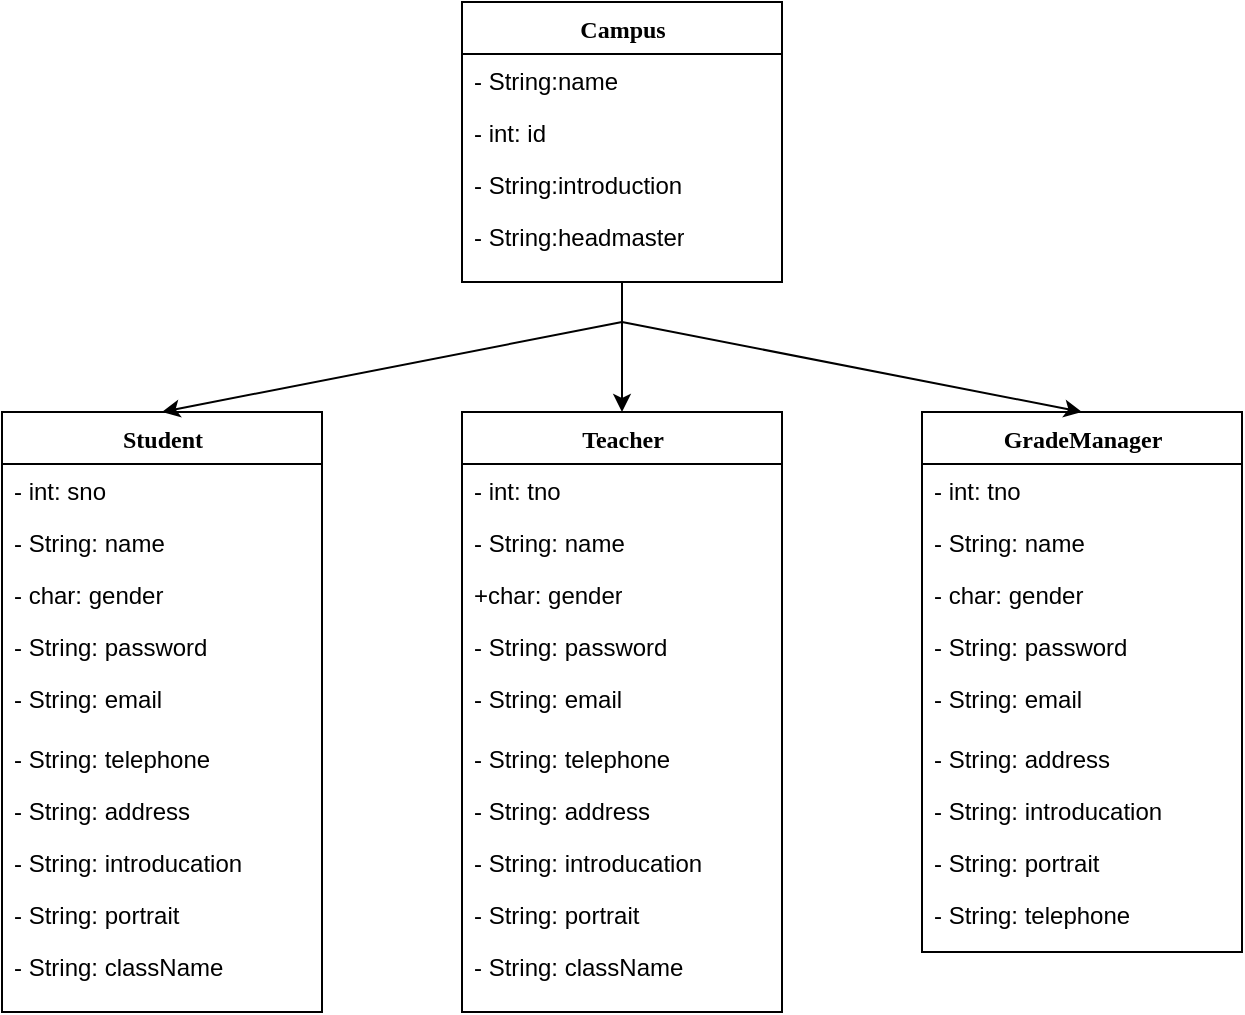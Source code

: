 <mxfile version="17.4.6" type="github">
  <diagram name="Page-1" id="9f46799a-70d6-7492-0946-bef42562c5a5">
    <mxGraphModel dx="1147" dy="1479" grid="1" gridSize="10" guides="1" tooltips="1" connect="1" arrows="1" fold="1" page="1" pageScale="1" pageWidth="1100" pageHeight="850" background="none" math="0" shadow="0">
      <root>
        <mxCell id="0" />
        <mxCell id="1" parent="0" />
        <mxCell id="78961159f06e98e8-17" value="Student" style="swimlane;html=1;fontStyle=1;align=center;verticalAlign=top;childLayout=stackLayout;horizontal=1;startSize=26;horizontalStack=0;resizeParent=1;resizeLast=0;collapsible=1;marginBottom=0;swimlaneFillColor=#ffffff;rounded=0;shadow=0;comic=0;labelBackgroundColor=none;strokeWidth=1;fillColor=none;fontFamily=Verdana;fontSize=12" parent="1" vertex="1">
          <mxGeometry x="230" y="125" width="160" height="300" as="geometry" />
        </mxCell>
        <mxCell id="78961159f06e98e8-21" value="- int: sno" style="text;html=1;strokeColor=none;fillColor=none;align=left;verticalAlign=top;spacingLeft=4;spacingRight=4;whiteSpace=wrap;overflow=hidden;rotatable=0;points=[[0,0.5],[1,0.5]];portConstraint=eastwest;" parent="78961159f06e98e8-17" vertex="1">
          <mxGeometry y="26" width="160" height="26" as="geometry" />
        </mxCell>
        <mxCell id="78961159f06e98e8-23" value="- String: name" style="text;html=1;strokeColor=none;fillColor=none;align=left;verticalAlign=top;spacingLeft=4;spacingRight=4;whiteSpace=wrap;overflow=hidden;rotatable=0;points=[[0,0.5],[1,0.5]];portConstraint=eastwest;" parent="78961159f06e98e8-17" vertex="1">
          <mxGeometry y="52" width="160" height="26" as="geometry" />
        </mxCell>
        <mxCell id="78961159f06e98e8-25" value="- char: gender" style="text;html=1;strokeColor=none;fillColor=none;align=left;verticalAlign=top;spacingLeft=4;spacingRight=4;whiteSpace=wrap;overflow=hidden;rotatable=0;points=[[0,0.5],[1,0.5]];portConstraint=eastwest;" parent="78961159f06e98e8-17" vertex="1">
          <mxGeometry y="78" width="160" height="26" as="geometry" />
        </mxCell>
        <mxCell id="78961159f06e98e8-26" value="- String: password" style="text;html=1;strokeColor=none;fillColor=none;align=left;verticalAlign=top;spacingLeft=4;spacingRight=4;whiteSpace=wrap;overflow=hidden;rotatable=0;points=[[0,0.5],[1,0.5]];portConstraint=eastwest;" parent="78961159f06e98e8-17" vertex="1">
          <mxGeometry y="104" width="160" height="26" as="geometry" />
        </mxCell>
        <mxCell id="78961159f06e98e8-24" value="- String: email" style="text;html=1;strokeColor=none;fillColor=none;align=left;verticalAlign=top;spacingLeft=4;spacingRight=4;whiteSpace=wrap;overflow=hidden;rotatable=0;points=[[0,0.5],[1,0.5]];portConstraint=eastwest;" parent="78961159f06e98e8-17" vertex="1">
          <mxGeometry y="130" width="160" height="30" as="geometry" />
        </mxCell>
        <mxCell id="78961159f06e98e8-20" value="- String: telephone" style="text;html=1;strokeColor=none;fillColor=none;align=left;verticalAlign=top;spacingLeft=4;spacingRight=4;whiteSpace=wrap;overflow=hidden;rotatable=0;points=[[0,0.5],[1,0.5]];portConstraint=eastwest;" parent="78961159f06e98e8-17" vertex="1">
          <mxGeometry y="160" width="160" height="26" as="geometry" />
        </mxCell>
        <mxCell id="78961159f06e98e8-27" value="- String: address" style="text;html=1;strokeColor=none;fillColor=none;align=left;verticalAlign=top;spacingLeft=4;spacingRight=4;whiteSpace=wrap;overflow=hidden;rotatable=0;points=[[0,0.5],[1,0.5]];portConstraint=eastwest;" parent="78961159f06e98e8-17" vertex="1">
          <mxGeometry y="186" width="160" height="26" as="geometry" />
        </mxCell>
        <mxCell id="sjLYR4XB4es4YfV4OW-k-2" value="- String: introducation" style="text;html=1;strokeColor=none;fillColor=none;align=left;verticalAlign=top;spacingLeft=4;spacingRight=4;whiteSpace=wrap;overflow=hidden;rotatable=0;points=[[0,0.5],[1,0.5]];portConstraint=eastwest;" vertex="1" parent="78961159f06e98e8-17">
          <mxGeometry y="212" width="160" height="26" as="geometry" />
        </mxCell>
        <mxCell id="sjLYR4XB4es4YfV4OW-k-3" value="- String: portrait" style="text;html=1;strokeColor=none;fillColor=none;align=left;verticalAlign=top;spacingLeft=4;spacingRight=4;whiteSpace=wrap;overflow=hidden;rotatable=0;points=[[0,0.5],[1,0.5]];portConstraint=eastwest;" vertex="1" parent="78961159f06e98e8-17">
          <mxGeometry y="238" width="160" height="26" as="geometry" />
        </mxCell>
        <mxCell id="sjLYR4XB4es4YfV4OW-k-4" value="- String: className" style="text;html=1;strokeColor=none;fillColor=none;align=left;verticalAlign=top;spacingLeft=4;spacingRight=4;whiteSpace=wrap;overflow=hidden;rotatable=0;points=[[0,0.5],[1,0.5]];portConstraint=eastwest;" vertex="1" parent="78961159f06e98e8-17">
          <mxGeometry y="264" width="160" height="26" as="geometry" />
        </mxCell>
        <mxCell id="78961159f06e98e8-43" value="GradeManager" style="swimlane;html=1;fontStyle=1;align=center;verticalAlign=top;childLayout=stackLayout;horizontal=1;startSize=26;horizontalStack=0;resizeParent=1;resizeLast=0;collapsible=1;marginBottom=0;swimlaneFillColor=#ffffff;rounded=0;shadow=0;comic=0;labelBackgroundColor=none;strokeWidth=1;fillColor=none;fontFamily=Verdana;fontSize=12" parent="1" vertex="1">
          <mxGeometry x="690" y="125" width="160" height="270" as="geometry">
            <mxRectangle x="670" y="125" width="130" height="26" as="alternateBounds" />
          </mxGeometry>
        </mxCell>
        <mxCell id="sjLYR4XB4es4YfV4OW-k-27" value="- int: tno" style="text;html=1;strokeColor=none;fillColor=none;align=left;verticalAlign=top;spacingLeft=4;spacingRight=4;whiteSpace=wrap;overflow=hidden;rotatable=0;points=[[0,0.5],[1,0.5]];portConstraint=eastwest;" vertex="1" parent="78961159f06e98e8-43">
          <mxGeometry y="26" width="160" height="26" as="geometry" />
        </mxCell>
        <mxCell id="sjLYR4XB4es4YfV4OW-k-26" value="- String: name" style="text;html=1;strokeColor=none;fillColor=none;align=left;verticalAlign=top;spacingLeft=4;spacingRight=4;whiteSpace=wrap;overflow=hidden;rotatable=0;points=[[0,0.5],[1,0.5]];portConstraint=eastwest;" vertex="1" parent="78961159f06e98e8-43">
          <mxGeometry y="52" width="160" height="26" as="geometry" />
        </mxCell>
        <mxCell id="sjLYR4XB4es4YfV4OW-k-28" value="- char: gender" style="text;html=1;strokeColor=none;fillColor=none;align=left;verticalAlign=top;spacingLeft=4;spacingRight=4;whiteSpace=wrap;overflow=hidden;rotatable=0;points=[[0,0.5],[1,0.5]];portConstraint=eastwest;" vertex="1" parent="78961159f06e98e8-43">
          <mxGeometry y="78" width="160" height="26" as="geometry" />
        </mxCell>
        <mxCell id="sjLYR4XB4es4YfV4OW-k-29" value="- String: password" style="text;html=1;strokeColor=none;fillColor=none;align=left;verticalAlign=top;spacingLeft=4;spacingRight=4;whiteSpace=wrap;overflow=hidden;rotatable=0;points=[[0,0.5],[1,0.5]];portConstraint=eastwest;" vertex="1" parent="78961159f06e98e8-43">
          <mxGeometry y="104" width="160" height="26" as="geometry" />
        </mxCell>
        <mxCell id="sjLYR4XB4es4YfV4OW-k-30" value="- String: email" style="text;html=1;strokeColor=none;fillColor=none;align=left;verticalAlign=top;spacingLeft=4;spacingRight=4;whiteSpace=wrap;overflow=hidden;rotatable=0;points=[[0,0.5],[1,0.5]];portConstraint=eastwest;" vertex="1" parent="78961159f06e98e8-43">
          <mxGeometry y="130" width="160" height="30" as="geometry" />
        </mxCell>
        <mxCell id="sjLYR4XB4es4YfV4OW-k-32" value="- String: address" style="text;html=1;strokeColor=none;fillColor=none;align=left;verticalAlign=top;spacingLeft=4;spacingRight=4;whiteSpace=wrap;overflow=hidden;rotatable=0;points=[[0,0.5],[1,0.5]];portConstraint=eastwest;" vertex="1" parent="78961159f06e98e8-43">
          <mxGeometry y="160" width="160" height="26" as="geometry" />
        </mxCell>
        <mxCell id="sjLYR4XB4es4YfV4OW-k-33" value="- String: introducation" style="text;html=1;strokeColor=none;fillColor=none;align=left;verticalAlign=top;spacingLeft=4;spacingRight=4;whiteSpace=wrap;overflow=hidden;rotatable=0;points=[[0,0.5],[1,0.5]];portConstraint=eastwest;" vertex="1" parent="78961159f06e98e8-43">
          <mxGeometry y="186" width="160" height="26" as="geometry" />
        </mxCell>
        <mxCell id="sjLYR4XB4es4YfV4OW-k-34" value="- String: portrait" style="text;html=1;strokeColor=none;fillColor=none;align=left;verticalAlign=top;spacingLeft=4;spacingRight=4;whiteSpace=wrap;overflow=hidden;rotatable=0;points=[[0,0.5],[1,0.5]];portConstraint=eastwest;" vertex="1" parent="78961159f06e98e8-43">
          <mxGeometry y="212" width="160" height="26" as="geometry" />
        </mxCell>
        <mxCell id="sjLYR4XB4es4YfV4OW-k-31" value="- String: telephone" style="text;html=1;strokeColor=none;fillColor=none;align=left;verticalAlign=top;spacingLeft=4;spacingRight=4;whiteSpace=wrap;overflow=hidden;rotatable=0;points=[[0,0.5],[1,0.5]];portConstraint=eastwest;" vertex="1" parent="78961159f06e98e8-43">
          <mxGeometry y="238" width="160" height="28" as="geometry" />
        </mxCell>
        <mxCell id="sjLYR4XB4es4YfV4OW-k-6" value="Campus" style="swimlane;html=1;fontStyle=1;align=center;verticalAlign=top;childLayout=stackLayout;horizontal=1;startSize=26;horizontalStack=0;resizeParent=1;resizeLast=0;collapsible=1;marginBottom=0;swimlaneFillColor=#ffffff;rounded=0;shadow=0;comic=0;labelBackgroundColor=none;strokeWidth=1;fillColor=none;fontFamily=Verdana;fontSize=12" vertex="1" parent="1">
          <mxGeometry x="460" y="-80" width="160" height="140" as="geometry" />
        </mxCell>
        <mxCell id="sjLYR4XB4es4YfV4OW-k-7" value="- String:name" style="text;html=1;strokeColor=none;fillColor=none;align=left;verticalAlign=top;spacingLeft=4;spacingRight=4;whiteSpace=wrap;overflow=hidden;rotatable=0;points=[[0,0.5],[1,0.5]];portConstraint=eastwest;" vertex="1" parent="sjLYR4XB4es4YfV4OW-k-6">
          <mxGeometry y="26" width="160" height="26" as="geometry" />
        </mxCell>
        <mxCell id="sjLYR4XB4es4YfV4OW-k-8" value="- int: id" style="text;html=1;strokeColor=none;fillColor=none;align=left;verticalAlign=top;spacingLeft=4;spacingRight=4;whiteSpace=wrap;overflow=hidden;rotatable=0;points=[[0,0.5],[1,0.5]];portConstraint=eastwest;" vertex="1" parent="sjLYR4XB4es4YfV4OW-k-6">
          <mxGeometry y="52" width="160" height="26" as="geometry" />
        </mxCell>
        <mxCell id="sjLYR4XB4es4YfV4OW-k-9" value="- String:introduction" style="text;html=1;strokeColor=none;fillColor=none;align=left;verticalAlign=top;spacingLeft=4;spacingRight=4;whiteSpace=wrap;overflow=hidden;rotatable=0;points=[[0,0.5],[1,0.5]];portConstraint=eastwest;" vertex="1" parent="sjLYR4XB4es4YfV4OW-k-6">
          <mxGeometry y="78" width="160" height="26" as="geometry" />
        </mxCell>
        <mxCell id="sjLYR4XB4es4YfV4OW-k-10" value="- String:headmaster" style="text;html=1;strokeColor=none;fillColor=none;align=left;verticalAlign=top;spacingLeft=4;spacingRight=4;whiteSpace=wrap;overflow=hidden;rotatable=0;points=[[0,0.5],[1,0.5]];portConstraint=eastwest;" vertex="1" parent="sjLYR4XB4es4YfV4OW-k-6">
          <mxGeometry y="104" width="160" height="26" as="geometry" />
        </mxCell>
        <mxCell id="sjLYR4XB4es4YfV4OW-k-14" value="Teacher" style="swimlane;html=1;fontStyle=1;align=center;verticalAlign=top;childLayout=stackLayout;horizontal=1;startSize=26;horizontalStack=0;resizeParent=1;resizeLast=0;collapsible=1;marginBottom=0;swimlaneFillColor=#ffffff;rounded=0;shadow=0;comic=0;labelBackgroundColor=none;strokeWidth=1;fillColor=none;fontFamily=Verdana;fontSize=12" vertex="1" parent="1">
          <mxGeometry x="460" y="125" width="160" height="300" as="geometry" />
        </mxCell>
        <mxCell id="sjLYR4XB4es4YfV4OW-k-15" value="- int: tno" style="text;html=1;strokeColor=none;fillColor=none;align=left;verticalAlign=top;spacingLeft=4;spacingRight=4;whiteSpace=wrap;overflow=hidden;rotatable=0;points=[[0,0.5],[1,0.5]];portConstraint=eastwest;" vertex="1" parent="sjLYR4XB4es4YfV4OW-k-14">
          <mxGeometry y="26" width="160" height="26" as="geometry" />
        </mxCell>
        <mxCell id="sjLYR4XB4es4YfV4OW-k-16" value="- String: name" style="text;html=1;strokeColor=none;fillColor=none;align=left;verticalAlign=top;spacingLeft=4;spacingRight=4;whiteSpace=wrap;overflow=hidden;rotatable=0;points=[[0,0.5],[1,0.5]];portConstraint=eastwest;" vertex="1" parent="sjLYR4XB4es4YfV4OW-k-14">
          <mxGeometry y="52" width="160" height="26" as="geometry" />
        </mxCell>
        <mxCell id="sjLYR4XB4es4YfV4OW-k-17" value="+char: gender" style="text;html=1;strokeColor=none;fillColor=none;align=left;verticalAlign=top;spacingLeft=4;spacingRight=4;whiteSpace=wrap;overflow=hidden;rotatable=0;points=[[0,0.5],[1,0.5]];portConstraint=eastwest;" vertex="1" parent="sjLYR4XB4es4YfV4OW-k-14">
          <mxGeometry y="78" width="160" height="26" as="geometry" />
        </mxCell>
        <mxCell id="sjLYR4XB4es4YfV4OW-k-18" value="- String: password" style="text;html=1;strokeColor=none;fillColor=none;align=left;verticalAlign=top;spacingLeft=4;spacingRight=4;whiteSpace=wrap;overflow=hidden;rotatable=0;points=[[0,0.5],[1,0.5]];portConstraint=eastwest;" vertex="1" parent="sjLYR4XB4es4YfV4OW-k-14">
          <mxGeometry y="104" width="160" height="26" as="geometry" />
        </mxCell>
        <mxCell id="sjLYR4XB4es4YfV4OW-k-19" value="- String: email" style="text;html=1;strokeColor=none;fillColor=none;align=left;verticalAlign=top;spacingLeft=4;spacingRight=4;whiteSpace=wrap;overflow=hidden;rotatable=0;points=[[0,0.5],[1,0.5]];portConstraint=eastwest;" vertex="1" parent="sjLYR4XB4es4YfV4OW-k-14">
          <mxGeometry y="130" width="160" height="30" as="geometry" />
        </mxCell>
        <mxCell id="sjLYR4XB4es4YfV4OW-k-20" value="- String: telephone" style="text;html=1;strokeColor=none;fillColor=none;align=left;verticalAlign=top;spacingLeft=4;spacingRight=4;whiteSpace=wrap;overflow=hidden;rotatable=0;points=[[0,0.5],[1,0.5]];portConstraint=eastwest;" vertex="1" parent="sjLYR4XB4es4YfV4OW-k-14">
          <mxGeometry y="160" width="160" height="26" as="geometry" />
        </mxCell>
        <mxCell id="sjLYR4XB4es4YfV4OW-k-21" value="- String: address" style="text;html=1;strokeColor=none;fillColor=none;align=left;verticalAlign=top;spacingLeft=4;spacingRight=4;whiteSpace=wrap;overflow=hidden;rotatable=0;points=[[0,0.5],[1,0.5]];portConstraint=eastwest;" vertex="1" parent="sjLYR4XB4es4YfV4OW-k-14">
          <mxGeometry y="186" width="160" height="26" as="geometry" />
        </mxCell>
        <mxCell id="sjLYR4XB4es4YfV4OW-k-22" value="- String: introducation" style="text;html=1;strokeColor=none;fillColor=none;align=left;verticalAlign=top;spacingLeft=4;spacingRight=4;whiteSpace=wrap;overflow=hidden;rotatable=0;points=[[0,0.5],[1,0.5]];portConstraint=eastwest;" vertex="1" parent="sjLYR4XB4es4YfV4OW-k-14">
          <mxGeometry y="212" width="160" height="26" as="geometry" />
        </mxCell>
        <mxCell id="sjLYR4XB4es4YfV4OW-k-23" value="- String: portrait" style="text;html=1;strokeColor=none;fillColor=none;align=left;verticalAlign=top;spacingLeft=4;spacingRight=4;whiteSpace=wrap;overflow=hidden;rotatable=0;points=[[0,0.5],[1,0.5]];portConstraint=eastwest;" vertex="1" parent="sjLYR4XB4es4YfV4OW-k-14">
          <mxGeometry y="238" width="160" height="26" as="geometry" />
        </mxCell>
        <mxCell id="sjLYR4XB4es4YfV4OW-k-24" value="- String: className" style="text;html=1;strokeColor=none;fillColor=none;align=left;verticalAlign=top;spacingLeft=4;spacingRight=4;whiteSpace=wrap;overflow=hidden;rotatable=0;points=[[0,0.5],[1,0.5]];portConstraint=eastwest;" vertex="1" parent="sjLYR4XB4es4YfV4OW-k-14">
          <mxGeometry y="264" width="160" height="26" as="geometry" />
        </mxCell>
        <mxCell id="sjLYR4XB4es4YfV4OW-k-38" value="" style="endArrow=classic;html=1;rounded=0;fontSize=12;entryX=0.5;entryY=0;entryDx=0;entryDy=0;exitX=0.5;exitY=1;exitDx=0;exitDy=0;" edge="1" parent="1" source="sjLYR4XB4es4YfV4OW-k-6" target="sjLYR4XB4es4YfV4OW-k-14">
          <mxGeometry width="50" height="50" relative="1" as="geometry">
            <mxPoint x="530" y="70" as="sourcePoint" />
            <mxPoint x="370" as="targetPoint" />
          </mxGeometry>
        </mxCell>
        <mxCell id="sjLYR4XB4es4YfV4OW-k-39" value="" style="endArrow=classic;html=1;rounded=0;fontSize=12;entryX=0.5;entryY=0;entryDx=0;entryDy=0;" edge="1" parent="1" target="78961159f06e98e8-17">
          <mxGeometry width="50" height="50" relative="1" as="geometry">
            <mxPoint x="540" y="80" as="sourcePoint" />
            <mxPoint x="130" y="200" as="targetPoint" />
          </mxGeometry>
        </mxCell>
        <mxCell id="sjLYR4XB4es4YfV4OW-k-40" value="" style="endArrow=classic;html=1;rounded=0;fontSize=12;entryX=0.5;entryY=0;entryDx=0;entryDy=0;" edge="1" parent="1" target="78961159f06e98e8-43">
          <mxGeometry width="50" height="50" relative="1" as="geometry">
            <mxPoint x="540" y="80" as="sourcePoint" />
            <mxPoint x="850" y="10" as="targetPoint" />
          </mxGeometry>
        </mxCell>
      </root>
    </mxGraphModel>
  </diagram>
</mxfile>
